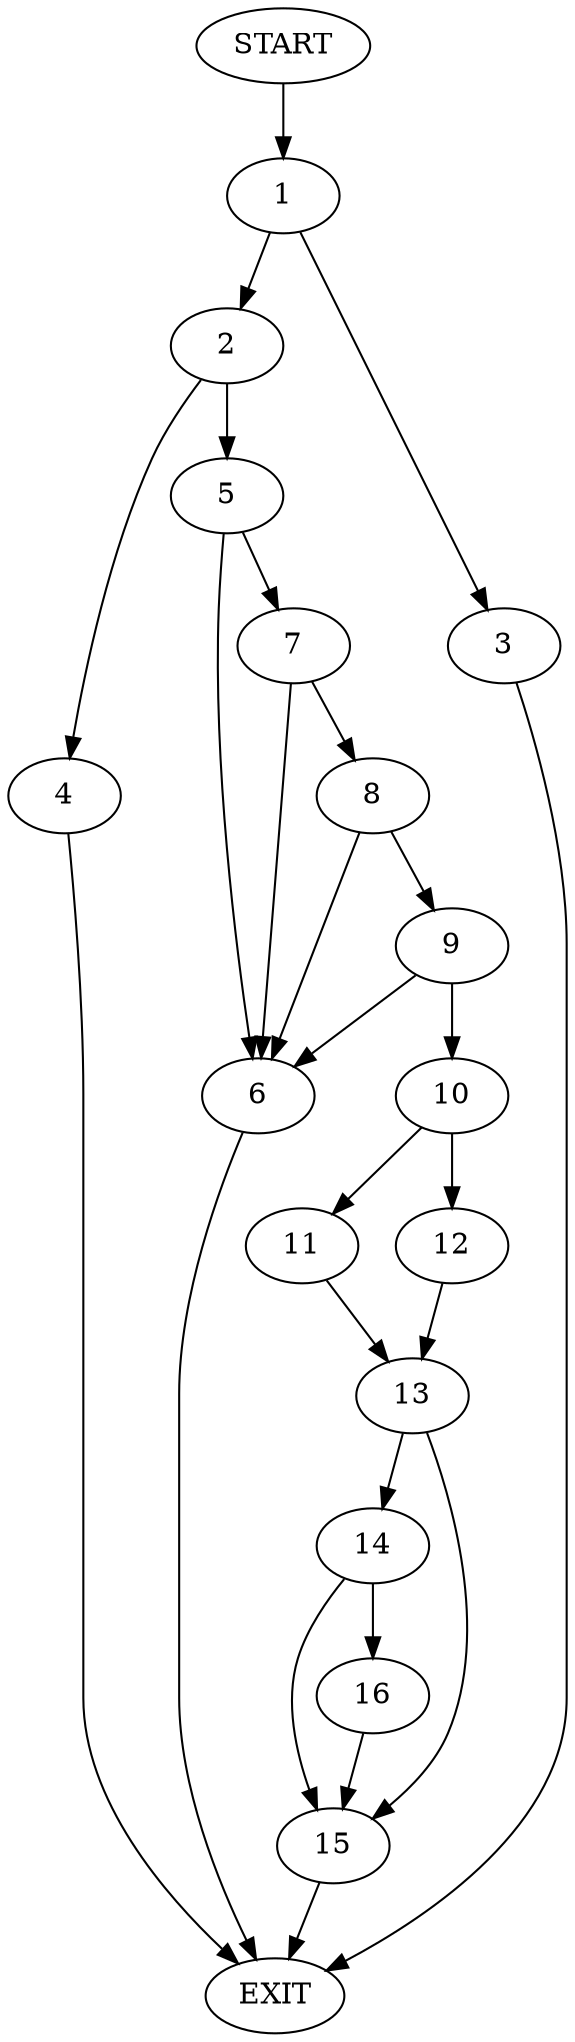 digraph {
0 [label="START"]
17 [label="EXIT"]
0 -> 1
1 -> 2
1 -> 3
2 -> 4
2 -> 5
3 -> 17
4 -> 17
5 -> 6
5 -> 7
6 -> 17
7 -> 6
7 -> 8
8 -> 6
8 -> 9
9 -> 6
9 -> 10
10 -> 11
10 -> 12
12 -> 13
11 -> 13
13 -> 14
13 -> 15
15 -> 17
14 -> 15
14 -> 16
16 -> 15
}
